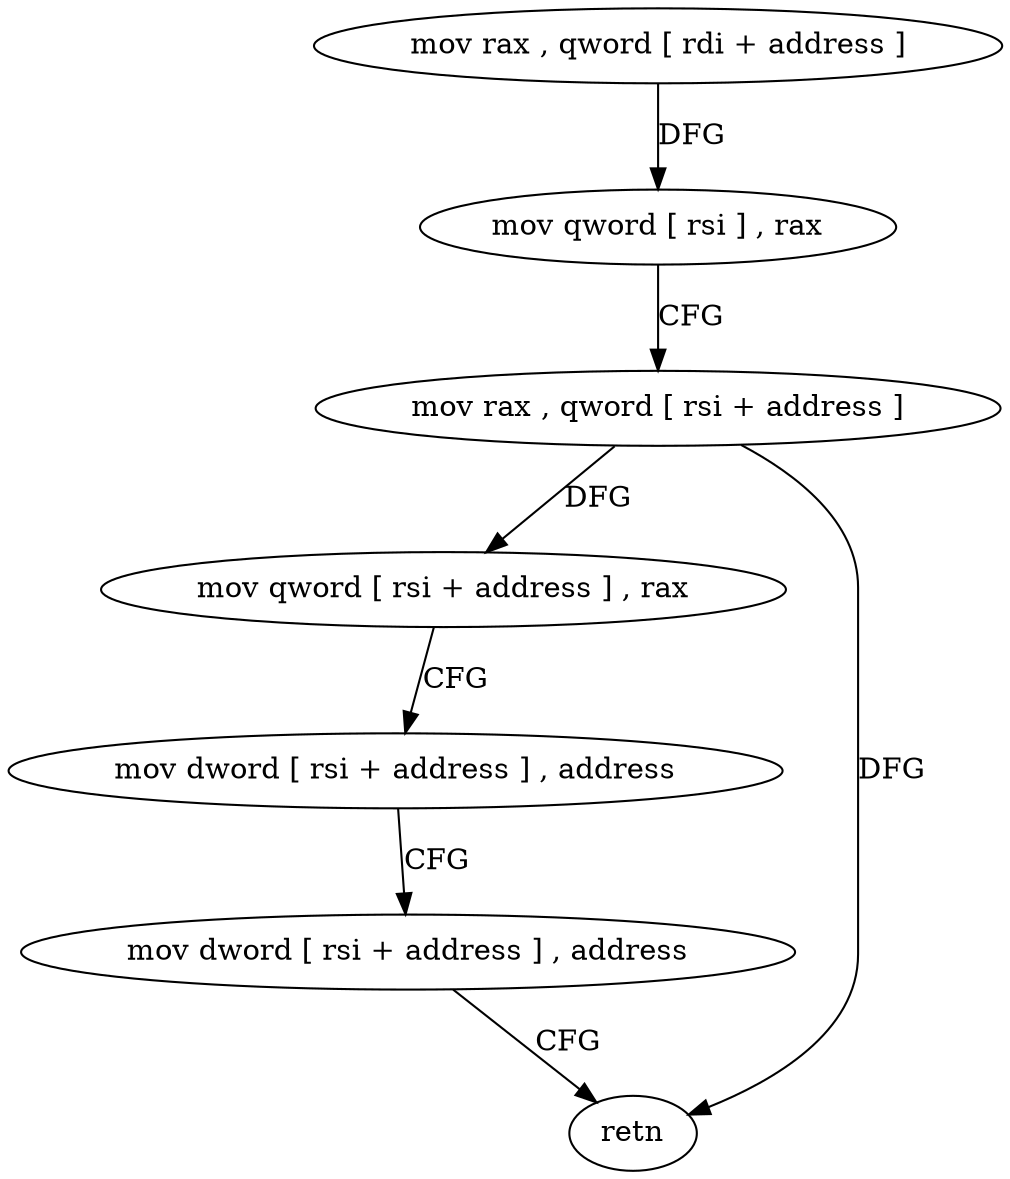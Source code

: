 digraph "func" {
"4257801" [label = "mov rax , qword [ rdi + address ]" ]
"4257805" [label = "mov qword [ rsi ] , rax" ]
"4257808" [label = "mov rax , qword [ rsi + address ]" ]
"4257812" [label = "mov qword [ rsi + address ] , rax" ]
"4257816" [label = "mov dword [ rsi + address ] , address" ]
"4257823" [label = "mov dword [ rsi + address ] , address" ]
"4257830" [label = "retn" ]
"4257801" -> "4257805" [ label = "DFG" ]
"4257805" -> "4257808" [ label = "CFG" ]
"4257808" -> "4257812" [ label = "DFG" ]
"4257808" -> "4257830" [ label = "DFG" ]
"4257812" -> "4257816" [ label = "CFG" ]
"4257816" -> "4257823" [ label = "CFG" ]
"4257823" -> "4257830" [ label = "CFG" ]
}
